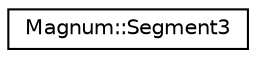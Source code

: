 digraph "圖形化之類別階層"
{
  edge [fontname="Helvetica",fontsize="10",labelfontname="Helvetica",labelfontsize="10"];
  node [fontname="Helvetica",fontsize="10",shape=record];
  rankdir="LR";
  Node1 [label="Magnum::Segment3",height=0.2,width=0.4,color="black", fillcolor="white", style="filled",URL="$class_magnum_1_1_segment3.html"];
}
